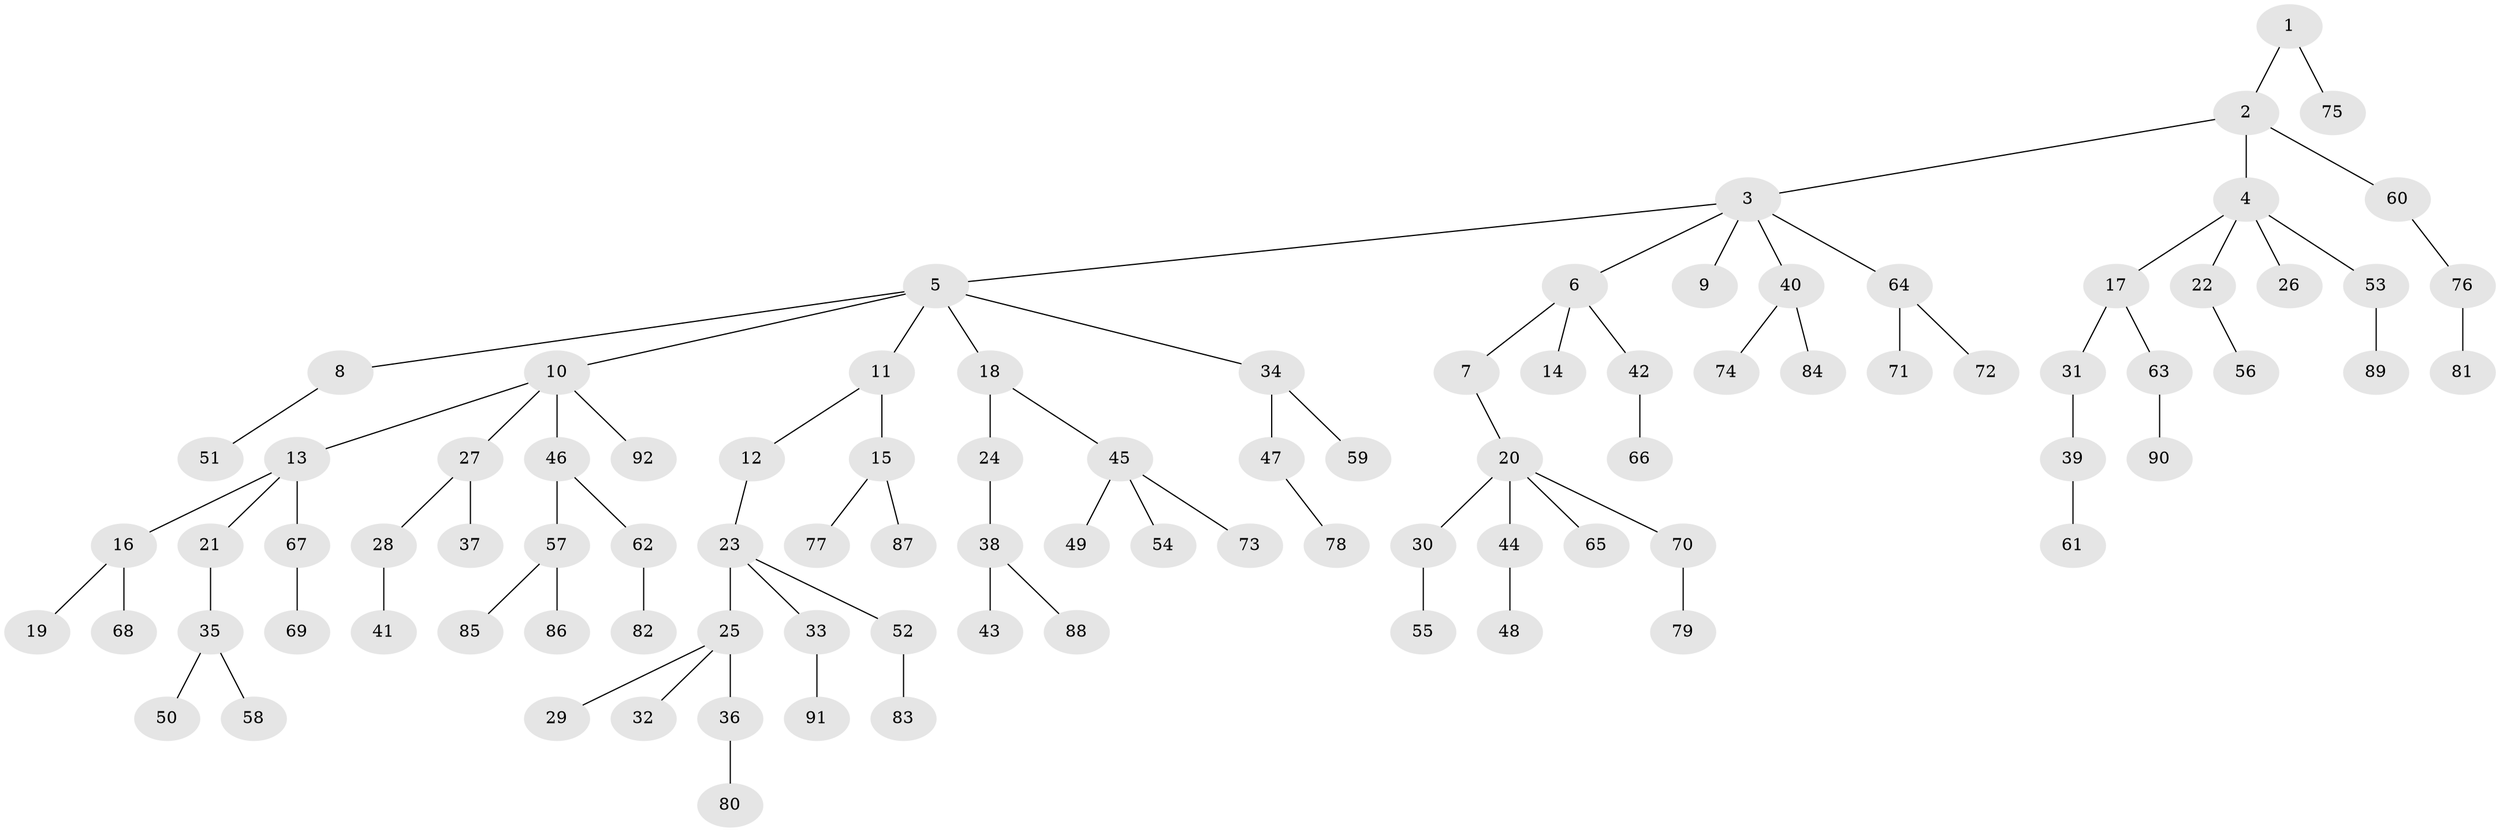 // Generated by graph-tools (version 1.1) at 2025/02/03/09/25 03:02:27]
// undirected, 92 vertices, 91 edges
graph export_dot {
graph [start="1"]
  node [color=gray90,style=filled];
  1;
  2;
  3;
  4;
  5;
  6;
  7;
  8;
  9;
  10;
  11;
  12;
  13;
  14;
  15;
  16;
  17;
  18;
  19;
  20;
  21;
  22;
  23;
  24;
  25;
  26;
  27;
  28;
  29;
  30;
  31;
  32;
  33;
  34;
  35;
  36;
  37;
  38;
  39;
  40;
  41;
  42;
  43;
  44;
  45;
  46;
  47;
  48;
  49;
  50;
  51;
  52;
  53;
  54;
  55;
  56;
  57;
  58;
  59;
  60;
  61;
  62;
  63;
  64;
  65;
  66;
  67;
  68;
  69;
  70;
  71;
  72;
  73;
  74;
  75;
  76;
  77;
  78;
  79;
  80;
  81;
  82;
  83;
  84;
  85;
  86;
  87;
  88;
  89;
  90;
  91;
  92;
  1 -- 2;
  1 -- 75;
  2 -- 3;
  2 -- 4;
  2 -- 60;
  3 -- 5;
  3 -- 6;
  3 -- 9;
  3 -- 40;
  3 -- 64;
  4 -- 17;
  4 -- 22;
  4 -- 26;
  4 -- 53;
  5 -- 8;
  5 -- 10;
  5 -- 11;
  5 -- 18;
  5 -- 34;
  6 -- 7;
  6 -- 14;
  6 -- 42;
  7 -- 20;
  8 -- 51;
  10 -- 13;
  10 -- 27;
  10 -- 46;
  10 -- 92;
  11 -- 12;
  11 -- 15;
  12 -- 23;
  13 -- 16;
  13 -- 21;
  13 -- 67;
  15 -- 77;
  15 -- 87;
  16 -- 19;
  16 -- 68;
  17 -- 31;
  17 -- 63;
  18 -- 24;
  18 -- 45;
  20 -- 30;
  20 -- 44;
  20 -- 65;
  20 -- 70;
  21 -- 35;
  22 -- 56;
  23 -- 25;
  23 -- 33;
  23 -- 52;
  24 -- 38;
  25 -- 29;
  25 -- 32;
  25 -- 36;
  27 -- 28;
  27 -- 37;
  28 -- 41;
  30 -- 55;
  31 -- 39;
  33 -- 91;
  34 -- 47;
  34 -- 59;
  35 -- 50;
  35 -- 58;
  36 -- 80;
  38 -- 43;
  38 -- 88;
  39 -- 61;
  40 -- 74;
  40 -- 84;
  42 -- 66;
  44 -- 48;
  45 -- 49;
  45 -- 54;
  45 -- 73;
  46 -- 57;
  46 -- 62;
  47 -- 78;
  52 -- 83;
  53 -- 89;
  57 -- 85;
  57 -- 86;
  60 -- 76;
  62 -- 82;
  63 -- 90;
  64 -- 71;
  64 -- 72;
  67 -- 69;
  70 -- 79;
  76 -- 81;
}
